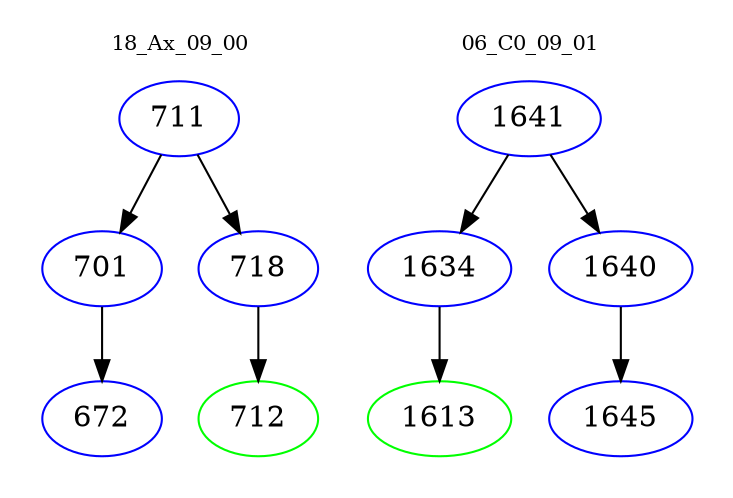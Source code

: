 digraph{
subgraph cluster_0 {
color = white
label = "18_Ax_09_00";
fontsize=10;
T0_711 [label="711", color="blue"]
T0_711 -> T0_701 [color="black"]
T0_701 [label="701", color="blue"]
T0_701 -> T0_672 [color="black"]
T0_672 [label="672", color="blue"]
T0_711 -> T0_718 [color="black"]
T0_718 [label="718", color="blue"]
T0_718 -> T0_712 [color="black"]
T0_712 [label="712", color="green"]
}
subgraph cluster_1 {
color = white
label = "06_C0_09_01";
fontsize=10;
T1_1641 [label="1641", color="blue"]
T1_1641 -> T1_1634 [color="black"]
T1_1634 [label="1634", color="blue"]
T1_1634 -> T1_1613 [color="black"]
T1_1613 [label="1613", color="green"]
T1_1641 -> T1_1640 [color="black"]
T1_1640 [label="1640", color="blue"]
T1_1640 -> T1_1645 [color="black"]
T1_1645 [label="1645", color="blue"]
}
}
